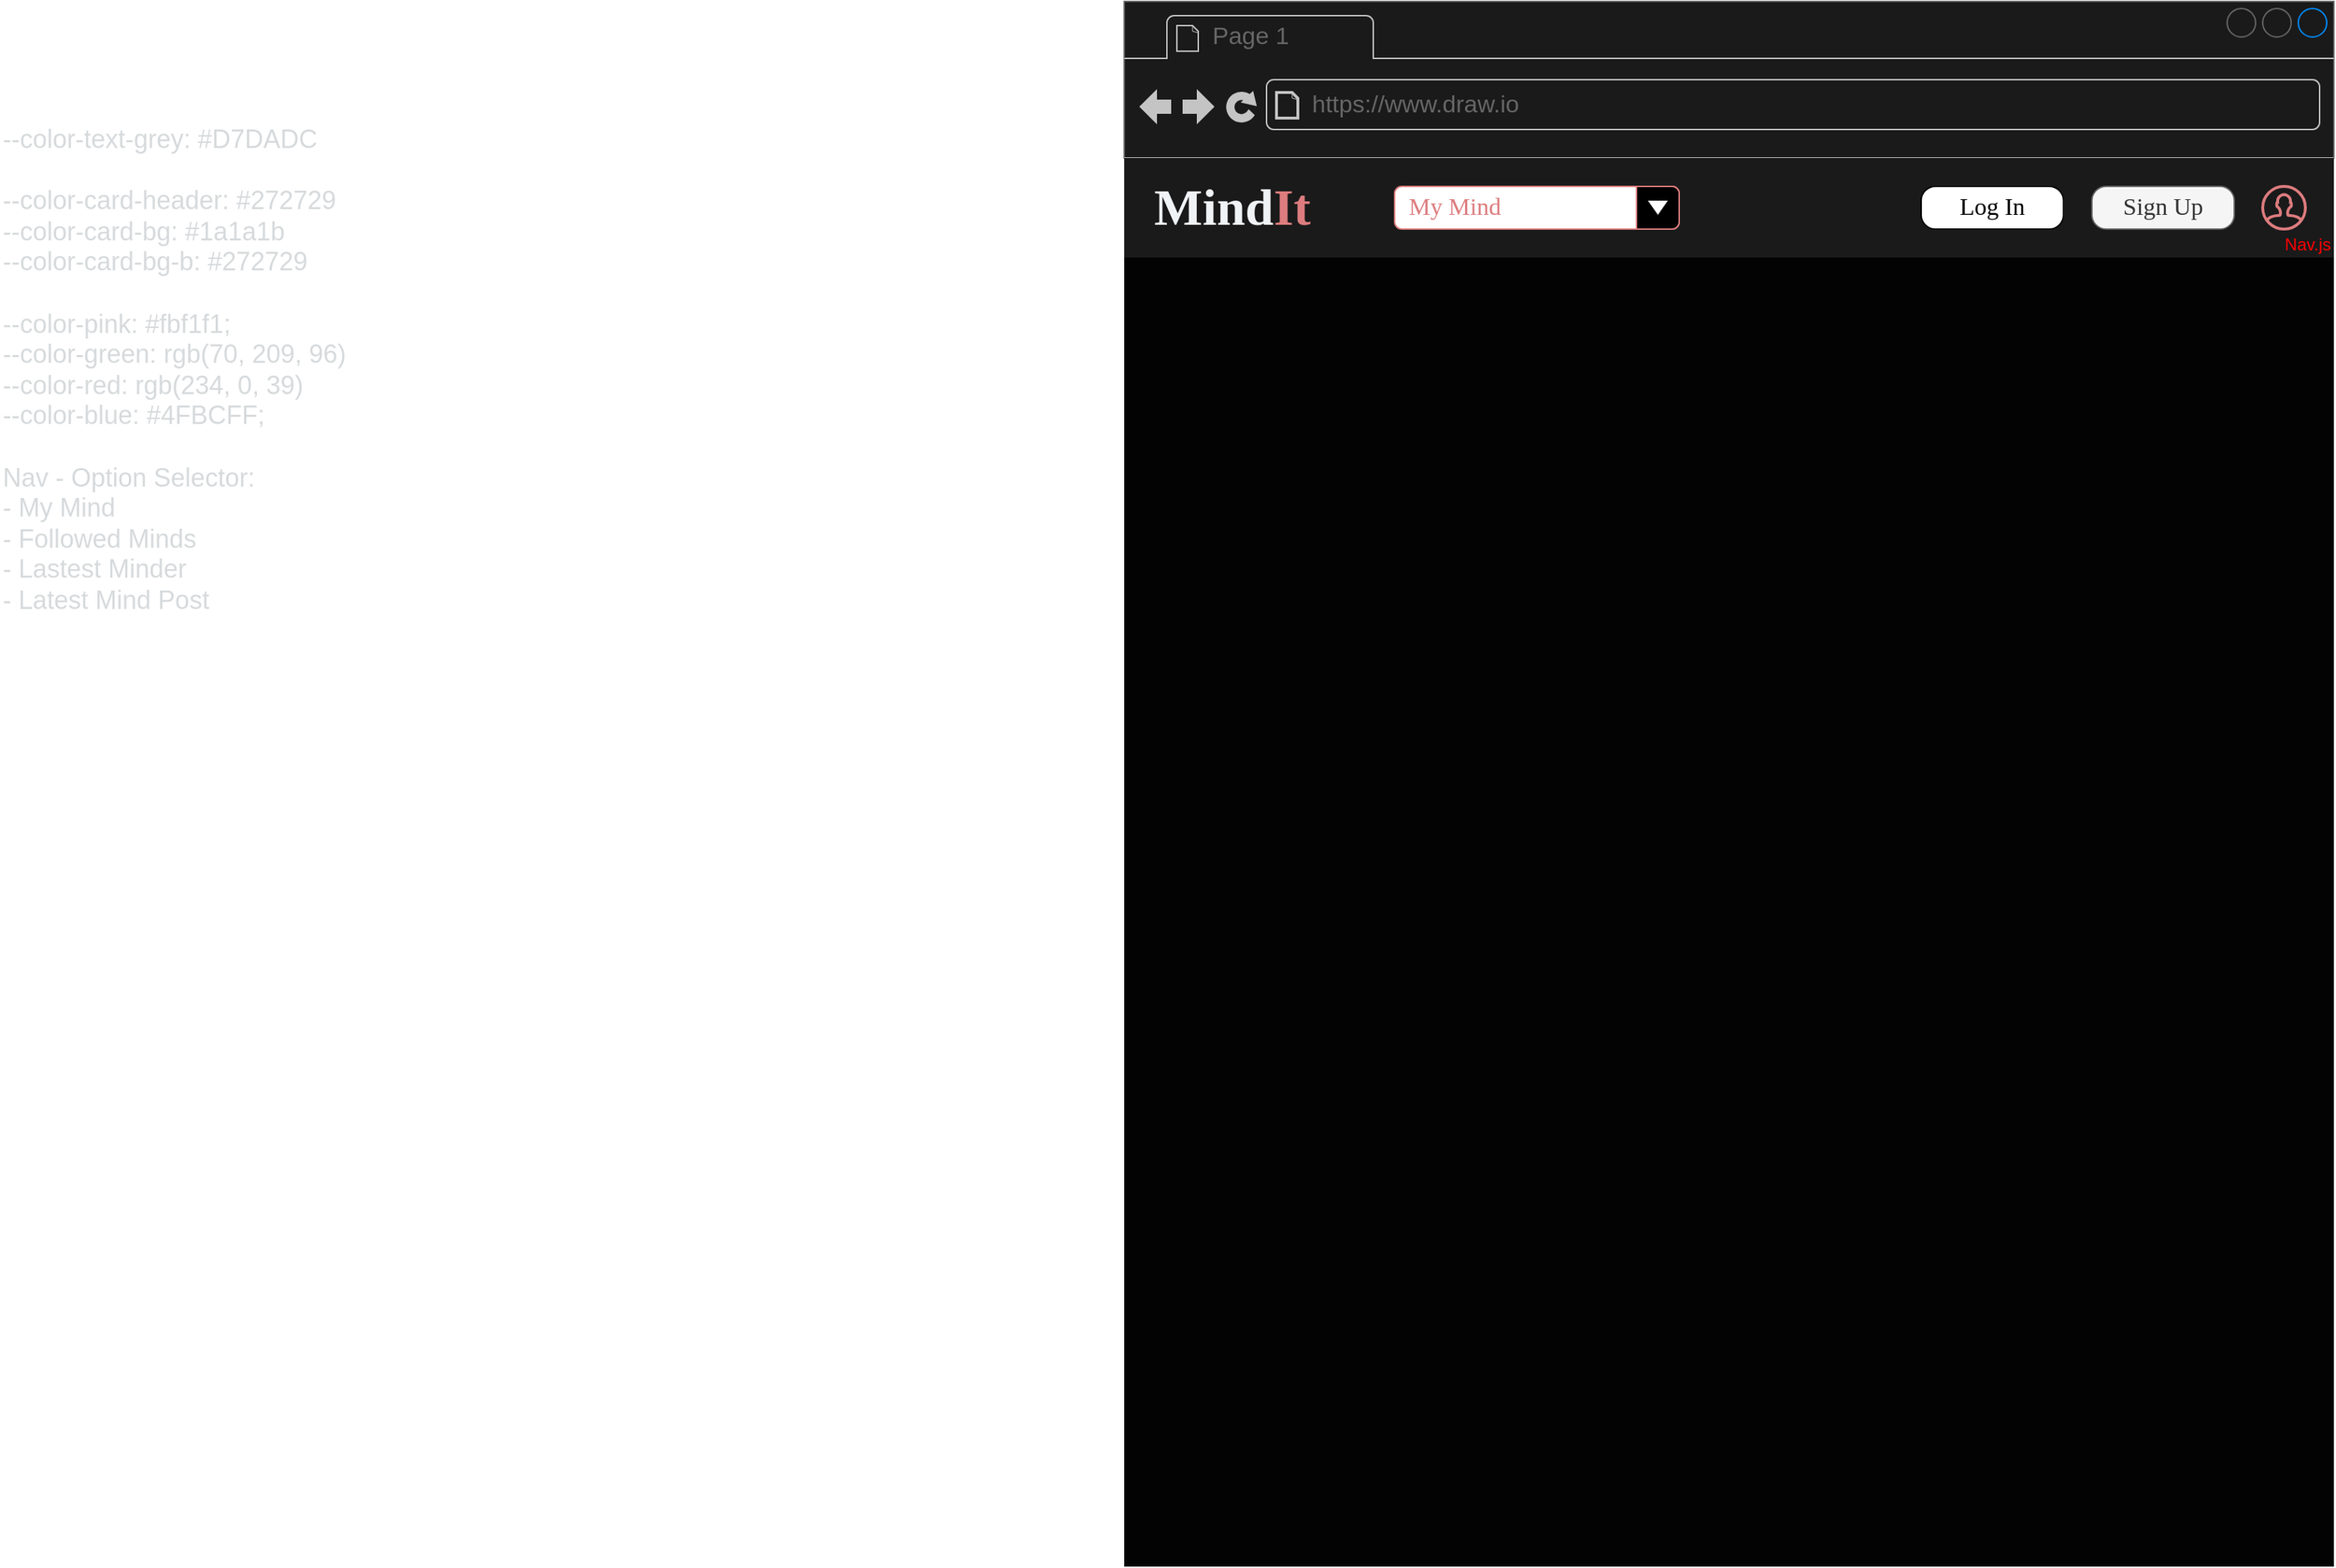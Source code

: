 <mxfile version="20.2.7" type="github">
  <diagram id="sJJTflK7vIMgpE3QwAu8" name="Home.js">
    <mxGraphModel dx="3122" dy="762" grid="1" gridSize="10" guides="1" tooltips="1" connect="1" arrows="1" fold="1" page="1" pageScale="1" pageWidth="850" pageHeight="1100" math="0" shadow="0">
      <root>
        <mxCell id="0" />
        <mxCell id="1" parent="0" />
        <mxCell id="vm7ZkSxn44f0S-T3G-4R-3" value="" style="rounded=0;whiteSpace=wrap;html=1;shadow=0;glass=0;sketch=0;fillColor=#030303;strokeColor=none;gradientColor=none;align=right;verticalAlign=bottom;fontColor=#FF0000;perimeterSpacing=0;strokeWidth=1;arcSize=0;fillStyle=solid;" parent="1" vertex="1">
          <mxGeometry x="-850" y="110" width="850" height="990" as="geometry" />
        </mxCell>
        <mxCell id="vm7ZkSxn44f0S-T3G-4R-11" value="" style="strokeWidth=1;shadow=0;dashed=0;align=center;html=1;shape=mxgraph.mockup.containers.browserWindow;rSize=0;strokeColor=#666666;strokeColor2=#008cff;strokeColor3=#c4c4c4;mainText=,;recursiveResize=0;glass=0;sketch=0;fontColor=#FF0000;fillColor=#1A1A1A;gradientColor=none;" parent="1" vertex="1">
          <mxGeometry x="-850" width="850" height="110" as="geometry" />
        </mxCell>
        <mxCell id="vm7ZkSxn44f0S-T3G-4R-12" value="Page 1" style="strokeWidth=1;shadow=0;dashed=0;align=center;html=1;shape=mxgraph.mockup.containers.anchor;fontSize=17;fontColor=#666666;align=left;glass=0;sketch=0;fillColor=#1A1A1A;gradientColor=none;" parent="vm7ZkSxn44f0S-T3G-4R-11" vertex="1">
          <mxGeometry x="60" y="12" width="110" height="26" as="geometry" />
        </mxCell>
        <mxCell id="vm7ZkSxn44f0S-T3G-4R-13" value="https://www.draw.io" style="strokeWidth=1;shadow=0;dashed=0;align=center;html=1;shape=mxgraph.mockup.containers.anchor;rSize=0;fontSize=17;fontColor=#666666;align=left;glass=0;sketch=0;fillColor=#1A1A1A;gradientColor=none;" parent="vm7ZkSxn44f0S-T3G-4R-11" vertex="1">
          <mxGeometry x="130" y="60" width="250" height="26" as="geometry" />
        </mxCell>
        <mxCell id="vm7ZkSxn44f0S-T3G-4R-16" value="&lt;span style=&quot;font-size: 18px;&quot;&gt;&lt;font color=&quot;#d7dadc&quot;&gt;&lt;div style=&quot;&quot;&gt;--color-text-grey: #D7DADC&lt;/div&gt;&lt;div style=&quot;&quot;&gt;&lt;br&gt;&lt;/div&gt;&lt;div style=&quot;&quot;&gt;--color-card-header: #272729&lt;/div&gt;&lt;div style=&quot;&quot;&gt;--color-card-bg: #1a1a1b&lt;/div&gt;&lt;div style=&quot;&quot;&gt;--color-card-bg-b: #272729&lt;/div&gt;&lt;div style=&quot;&quot;&gt;&lt;br&gt;&lt;/div&gt;&lt;div style=&quot;&quot;&gt;--color-pink: #fbf1f1;&lt;/div&gt;&lt;div style=&quot;&quot;&gt;--color-green: rgb(70, 209, 96)&lt;/div&gt;&lt;div style=&quot;&quot;&gt;--color-red: rgb(234, 0, 39)&lt;/div&gt;&lt;div style=&quot;&quot;&gt;--color-blue: #4FBCFF;&lt;/div&gt;&lt;div style=&quot;&quot;&gt;&lt;br&gt;&lt;/div&gt;&lt;div style=&quot;&quot;&gt;Nav - Option Selector:&lt;/div&gt;&lt;div style=&quot;&quot;&gt;- My Mind&lt;/div&gt;&lt;div style=&quot;&quot;&gt;- Followed Minds&lt;/div&gt;&lt;div style=&quot;&quot;&gt;- Lastest Minder&lt;/div&gt;&lt;div style=&quot;&quot;&gt;- Latest Mind Post&lt;/div&gt;&lt;/font&gt;&lt;/span&gt;" style="text;html=1;strokeColor=none;fillColor=none;align=left;verticalAlign=top;whiteSpace=wrap;rounded=0;shadow=0;glass=1;sketch=0;fontColor=#FF0000;" parent="1" vertex="1">
          <mxGeometry x="-1640" y="80" width="690" height="960" as="geometry" />
        </mxCell>
        <mxCell id="QiXBqxBdozGoAsch-DFy-11" value="" style="group" vertex="1" connectable="0" parent="1">
          <mxGeometry x="-850" y="110" width="850" height="70" as="geometry" />
        </mxCell>
        <mxCell id="vm7ZkSxn44f0S-T3G-4R-17" value="Nav.js" style="rounded=0;whiteSpace=wrap;html=1;shadow=0;glass=0;sketch=0;fillColor=#1a1a1b;strokeColor=none;gradientColor=none;align=right;verticalAlign=bottom;fontColor=#FF0000;perimeterSpacing=0;strokeWidth=1;arcSize=0;fillStyle=solid;" parent="QiXBqxBdozGoAsch-DFy-11" vertex="1">
          <mxGeometry width="850" height="70" as="geometry" />
        </mxCell>
        <mxCell id="vm7ZkSxn44f0S-T3G-4R-18" value="&lt;h1&gt;&lt;font color=&quot;#f0f3f5&quot;&gt;Mind&lt;/font&gt;&lt;font color=&quot;#dd7c7e&quot;&gt;It&lt;/font&gt;&lt;br&gt;&lt;/h1&gt;" style="text;html=1;strokeColor=none;fillColor=none;spacing=5;spacingTop=-20;overflow=hidden;rounded=0;shadow=0;glass=0;sketch=0;fillStyle=solid;fontSize=18;fontColor=#F4ABC4;verticalAlign=top;labelPosition=center;verticalLabelPosition=middle;align=left;spacingLeft=16;fontFamily=Verdana;" parent="QiXBqxBdozGoAsch-DFy-11" vertex="1">
          <mxGeometry width="220" height="70" as="geometry" />
        </mxCell>
        <mxCell id="QiXBqxBdozGoAsch-DFy-6" value="My Mind" style="strokeWidth=1;shadow=0;dashed=0;align=center;shape=mxgraph.mockup.forms.comboBox;align=left;mainText=;fontSize=17;spacingLeft=8;labelBackgroundColor=none;html=1;verticalAlign=middle;horizontal=1;fontFamily=Verdana;fillColor=none;strokeColor=#DD7C7E;fontColor=#DD7C7E;" vertex="1" parent="QiXBqxBdozGoAsch-DFy-11">
          <mxGeometry x="190" y="20" width="200" height="30" as="geometry" />
        </mxCell>
        <mxCell id="QiXBqxBdozGoAsch-DFy-7" value="&lt;span style=&quot;font-weight: normal;&quot;&gt;Log In&lt;/span&gt;" style="strokeWidth=1;shadow=0;dashed=0;align=center;html=1;shape=mxgraph.mockup.buttons.button;mainText=;buttonStyle=round;fontSize=17;fontStyle=1;whiteSpace=wrap;labelBackgroundColor=none;fontFamily=Verdana;" vertex="1" parent="QiXBqxBdozGoAsch-DFy-11">
          <mxGeometry x="560" y="20" width="100" height="30" as="geometry" />
        </mxCell>
        <mxCell id="QiXBqxBdozGoAsch-DFy-8" value="&lt;span style=&quot;font-weight: normal;&quot;&gt;Sign Up&lt;/span&gt;" style="strokeWidth=1;shadow=0;dashed=0;align=center;html=1;shape=mxgraph.mockup.buttons.button;mainText=;buttonStyle=round;fontSize=17;fontStyle=1;whiteSpace=wrap;labelBackgroundColor=none;fontFamily=Verdana;fillColor=#f5f5f5;fontColor=#333333;strokeColor=#666666;" vertex="1" parent="QiXBqxBdozGoAsch-DFy-11">
          <mxGeometry x="680" y="20" width="100" height="30" as="geometry" />
        </mxCell>
        <mxCell id="QiXBqxBdozGoAsch-DFy-10" value="" style="html=1;verticalLabelPosition=bottom;align=center;labelBackgroundColor=#ffffff;verticalAlign=top;strokeWidth=2;shadow=0;dashed=0;shape=mxgraph.ios7.icons.user;fontFamily=Verdana;strokeColor=#DD7C7E;fillColor=#1A1A1B;" vertex="1" parent="QiXBqxBdozGoAsch-DFy-11">
          <mxGeometry x="800" y="20" width="30" height="30" as="geometry" />
        </mxCell>
      </root>
    </mxGraphModel>
  </diagram>
</mxfile>

